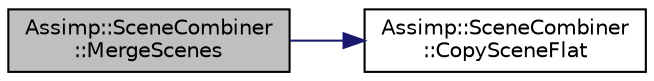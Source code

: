 digraph "Assimp::SceneCombiner::MergeScenes"
{
  edge [fontname="Helvetica",fontsize="10",labelfontname="Helvetica",labelfontsize="10"];
  node [fontname="Helvetica",fontsize="10",shape=record];
  rankdir="LR";
  Node1 [label="Assimp::SceneCombiner\l::MergeScenes",height=0.2,width=0.4,color="black", fillcolor="grey75", style="filled", fontcolor="black"];
  Node1 -> Node2 [color="midnightblue",fontsize="10",style="solid",fontname="Helvetica"];
  Node2 [label="Assimp::SceneCombiner\l::CopySceneFlat",height=0.2,width=0.4,color="black", fillcolor="white", style="filled",URL="$class_assimp_1_1_scene_combiner.html#aa2408f094b4948b4518560862c4a4ec2"];
}
